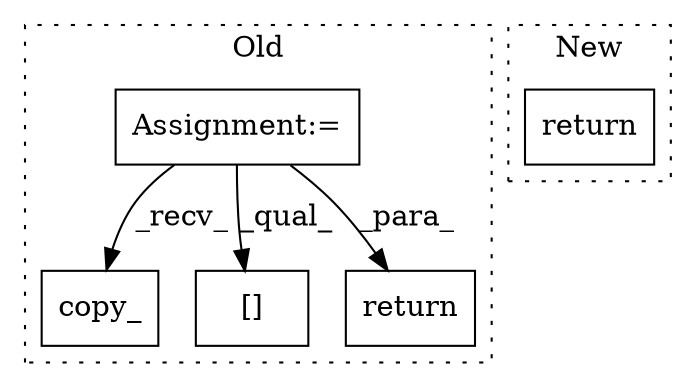 digraph G {
subgraph cluster0 {
1 [label="copy_" a="32" s="5056,5065" l="6,1" shape="box"];
3 [label="Assignment:=" a="7" s="4636" l="1" shape="box"];
4 [label="[]" a="2" s="4940,5009" l="15,2" shape="box"];
5 [label="return" a="41" s="5275" l="7" shape="box"];
label = "Old";
style="dotted";
}
subgraph cluster1 {
2 [label="return" a="41" s="4222" l="7" shape="box"];
label = "New";
style="dotted";
}
3 -> 4 [label="_qual_"];
3 -> 5 [label="_para_"];
3 -> 1 [label="_recv_"];
}